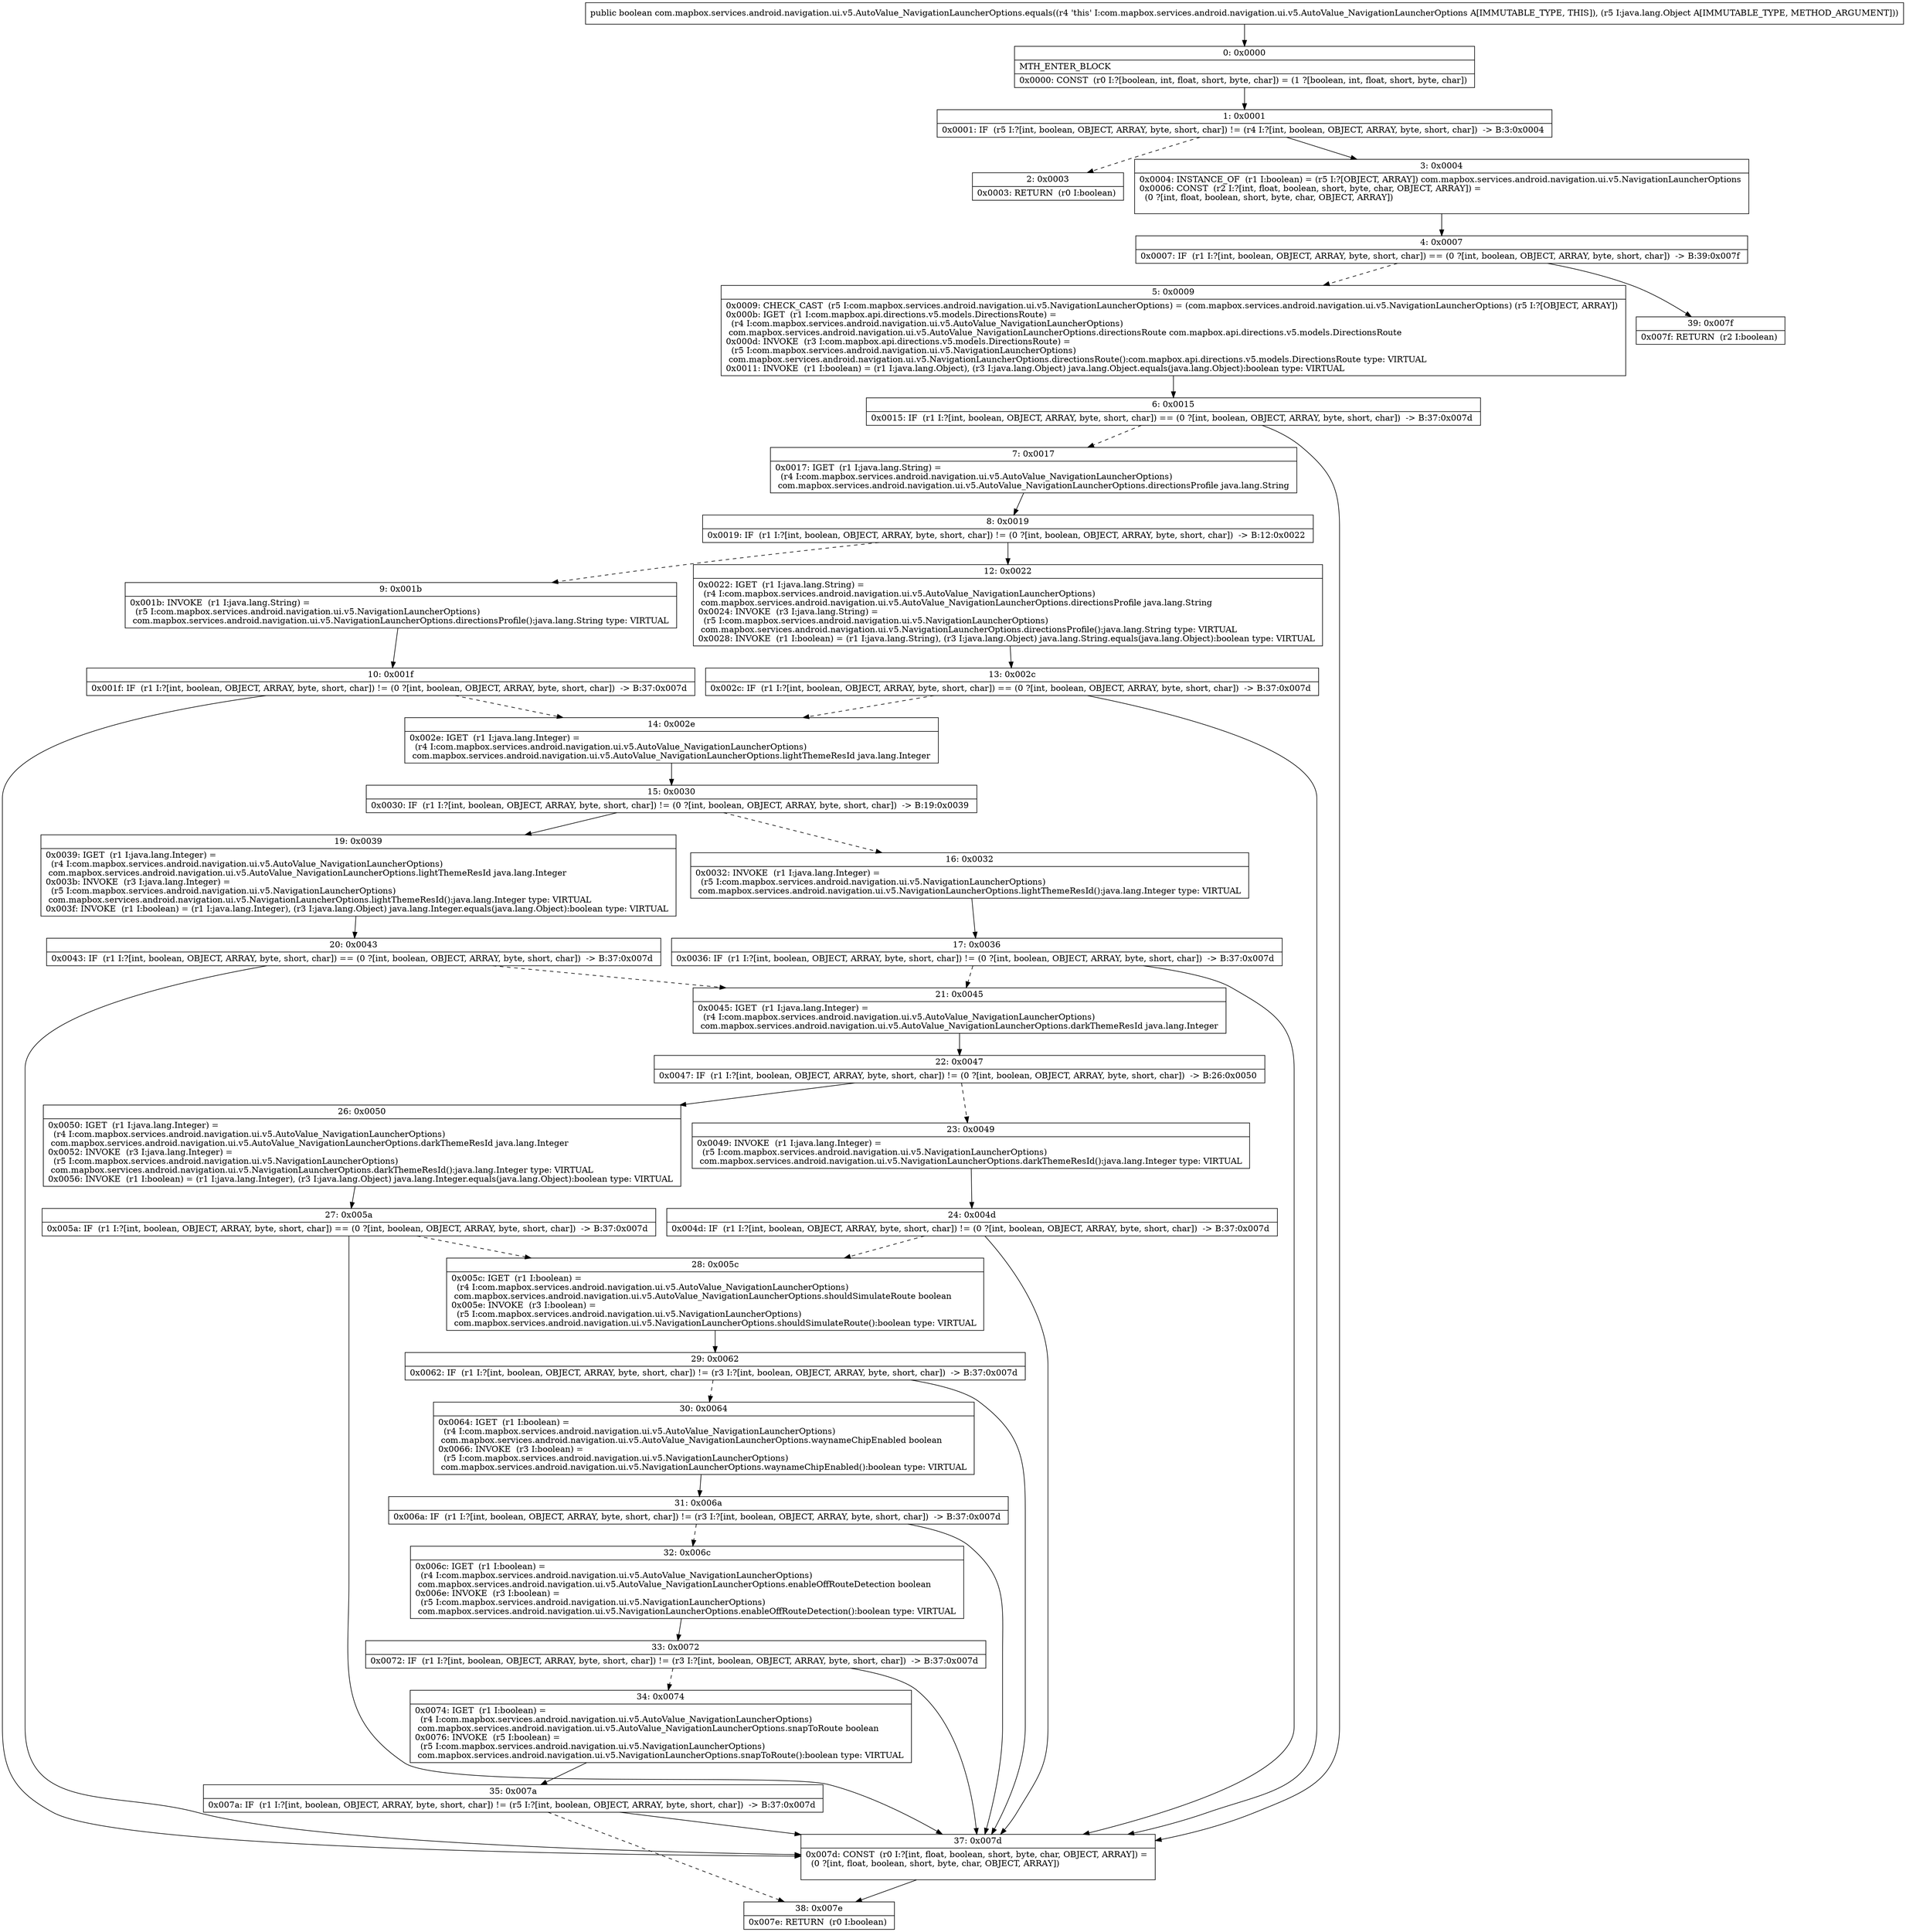 digraph "CFG forcom.mapbox.services.android.navigation.ui.v5.AutoValue_NavigationLauncherOptions.equals(Ljava\/lang\/Object;)Z" {
Node_0 [shape=record,label="{0\:\ 0x0000|MTH_ENTER_BLOCK\l|0x0000: CONST  (r0 I:?[boolean, int, float, short, byte, char]) = (1 ?[boolean, int, float, short, byte, char]) \l}"];
Node_1 [shape=record,label="{1\:\ 0x0001|0x0001: IF  (r5 I:?[int, boolean, OBJECT, ARRAY, byte, short, char]) != (r4 I:?[int, boolean, OBJECT, ARRAY, byte, short, char])  \-\> B:3:0x0004 \l}"];
Node_2 [shape=record,label="{2\:\ 0x0003|0x0003: RETURN  (r0 I:boolean) \l}"];
Node_3 [shape=record,label="{3\:\ 0x0004|0x0004: INSTANCE_OF  (r1 I:boolean) = (r5 I:?[OBJECT, ARRAY]) com.mapbox.services.android.navigation.ui.v5.NavigationLauncherOptions \l0x0006: CONST  (r2 I:?[int, float, boolean, short, byte, char, OBJECT, ARRAY]) = \l  (0 ?[int, float, boolean, short, byte, char, OBJECT, ARRAY])\l \l}"];
Node_4 [shape=record,label="{4\:\ 0x0007|0x0007: IF  (r1 I:?[int, boolean, OBJECT, ARRAY, byte, short, char]) == (0 ?[int, boolean, OBJECT, ARRAY, byte, short, char])  \-\> B:39:0x007f \l}"];
Node_5 [shape=record,label="{5\:\ 0x0009|0x0009: CHECK_CAST  (r5 I:com.mapbox.services.android.navigation.ui.v5.NavigationLauncherOptions) = (com.mapbox.services.android.navigation.ui.v5.NavigationLauncherOptions) (r5 I:?[OBJECT, ARRAY]) \l0x000b: IGET  (r1 I:com.mapbox.api.directions.v5.models.DirectionsRoute) = \l  (r4 I:com.mapbox.services.android.navigation.ui.v5.AutoValue_NavigationLauncherOptions)\l com.mapbox.services.android.navigation.ui.v5.AutoValue_NavigationLauncherOptions.directionsRoute com.mapbox.api.directions.v5.models.DirectionsRoute \l0x000d: INVOKE  (r3 I:com.mapbox.api.directions.v5.models.DirectionsRoute) = \l  (r5 I:com.mapbox.services.android.navigation.ui.v5.NavigationLauncherOptions)\l com.mapbox.services.android.navigation.ui.v5.NavigationLauncherOptions.directionsRoute():com.mapbox.api.directions.v5.models.DirectionsRoute type: VIRTUAL \l0x0011: INVOKE  (r1 I:boolean) = (r1 I:java.lang.Object), (r3 I:java.lang.Object) java.lang.Object.equals(java.lang.Object):boolean type: VIRTUAL \l}"];
Node_6 [shape=record,label="{6\:\ 0x0015|0x0015: IF  (r1 I:?[int, boolean, OBJECT, ARRAY, byte, short, char]) == (0 ?[int, boolean, OBJECT, ARRAY, byte, short, char])  \-\> B:37:0x007d \l}"];
Node_7 [shape=record,label="{7\:\ 0x0017|0x0017: IGET  (r1 I:java.lang.String) = \l  (r4 I:com.mapbox.services.android.navigation.ui.v5.AutoValue_NavigationLauncherOptions)\l com.mapbox.services.android.navigation.ui.v5.AutoValue_NavigationLauncherOptions.directionsProfile java.lang.String \l}"];
Node_8 [shape=record,label="{8\:\ 0x0019|0x0019: IF  (r1 I:?[int, boolean, OBJECT, ARRAY, byte, short, char]) != (0 ?[int, boolean, OBJECT, ARRAY, byte, short, char])  \-\> B:12:0x0022 \l}"];
Node_9 [shape=record,label="{9\:\ 0x001b|0x001b: INVOKE  (r1 I:java.lang.String) = \l  (r5 I:com.mapbox.services.android.navigation.ui.v5.NavigationLauncherOptions)\l com.mapbox.services.android.navigation.ui.v5.NavigationLauncherOptions.directionsProfile():java.lang.String type: VIRTUAL \l}"];
Node_10 [shape=record,label="{10\:\ 0x001f|0x001f: IF  (r1 I:?[int, boolean, OBJECT, ARRAY, byte, short, char]) != (0 ?[int, boolean, OBJECT, ARRAY, byte, short, char])  \-\> B:37:0x007d \l}"];
Node_12 [shape=record,label="{12\:\ 0x0022|0x0022: IGET  (r1 I:java.lang.String) = \l  (r4 I:com.mapbox.services.android.navigation.ui.v5.AutoValue_NavigationLauncherOptions)\l com.mapbox.services.android.navigation.ui.v5.AutoValue_NavigationLauncherOptions.directionsProfile java.lang.String \l0x0024: INVOKE  (r3 I:java.lang.String) = \l  (r5 I:com.mapbox.services.android.navigation.ui.v5.NavigationLauncherOptions)\l com.mapbox.services.android.navigation.ui.v5.NavigationLauncherOptions.directionsProfile():java.lang.String type: VIRTUAL \l0x0028: INVOKE  (r1 I:boolean) = (r1 I:java.lang.String), (r3 I:java.lang.Object) java.lang.String.equals(java.lang.Object):boolean type: VIRTUAL \l}"];
Node_13 [shape=record,label="{13\:\ 0x002c|0x002c: IF  (r1 I:?[int, boolean, OBJECT, ARRAY, byte, short, char]) == (0 ?[int, boolean, OBJECT, ARRAY, byte, short, char])  \-\> B:37:0x007d \l}"];
Node_14 [shape=record,label="{14\:\ 0x002e|0x002e: IGET  (r1 I:java.lang.Integer) = \l  (r4 I:com.mapbox.services.android.navigation.ui.v5.AutoValue_NavigationLauncherOptions)\l com.mapbox.services.android.navigation.ui.v5.AutoValue_NavigationLauncherOptions.lightThemeResId java.lang.Integer \l}"];
Node_15 [shape=record,label="{15\:\ 0x0030|0x0030: IF  (r1 I:?[int, boolean, OBJECT, ARRAY, byte, short, char]) != (0 ?[int, boolean, OBJECT, ARRAY, byte, short, char])  \-\> B:19:0x0039 \l}"];
Node_16 [shape=record,label="{16\:\ 0x0032|0x0032: INVOKE  (r1 I:java.lang.Integer) = \l  (r5 I:com.mapbox.services.android.navigation.ui.v5.NavigationLauncherOptions)\l com.mapbox.services.android.navigation.ui.v5.NavigationLauncherOptions.lightThemeResId():java.lang.Integer type: VIRTUAL \l}"];
Node_17 [shape=record,label="{17\:\ 0x0036|0x0036: IF  (r1 I:?[int, boolean, OBJECT, ARRAY, byte, short, char]) != (0 ?[int, boolean, OBJECT, ARRAY, byte, short, char])  \-\> B:37:0x007d \l}"];
Node_19 [shape=record,label="{19\:\ 0x0039|0x0039: IGET  (r1 I:java.lang.Integer) = \l  (r4 I:com.mapbox.services.android.navigation.ui.v5.AutoValue_NavigationLauncherOptions)\l com.mapbox.services.android.navigation.ui.v5.AutoValue_NavigationLauncherOptions.lightThemeResId java.lang.Integer \l0x003b: INVOKE  (r3 I:java.lang.Integer) = \l  (r5 I:com.mapbox.services.android.navigation.ui.v5.NavigationLauncherOptions)\l com.mapbox.services.android.navigation.ui.v5.NavigationLauncherOptions.lightThemeResId():java.lang.Integer type: VIRTUAL \l0x003f: INVOKE  (r1 I:boolean) = (r1 I:java.lang.Integer), (r3 I:java.lang.Object) java.lang.Integer.equals(java.lang.Object):boolean type: VIRTUAL \l}"];
Node_20 [shape=record,label="{20\:\ 0x0043|0x0043: IF  (r1 I:?[int, boolean, OBJECT, ARRAY, byte, short, char]) == (0 ?[int, boolean, OBJECT, ARRAY, byte, short, char])  \-\> B:37:0x007d \l}"];
Node_21 [shape=record,label="{21\:\ 0x0045|0x0045: IGET  (r1 I:java.lang.Integer) = \l  (r4 I:com.mapbox.services.android.navigation.ui.v5.AutoValue_NavigationLauncherOptions)\l com.mapbox.services.android.navigation.ui.v5.AutoValue_NavigationLauncherOptions.darkThemeResId java.lang.Integer \l}"];
Node_22 [shape=record,label="{22\:\ 0x0047|0x0047: IF  (r1 I:?[int, boolean, OBJECT, ARRAY, byte, short, char]) != (0 ?[int, boolean, OBJECT, ARRAY, byte, short, char])  \-\> B:26:0x0050 \l}"];
Node_23 [shape=record,label="{23\:\ 0x0049|0x0049: INVOKE  (r1 I:java.lang.Integer) = \l  (r5 I:com.mapbox.services.android.navigation.ui.v5.NavigationLauncherOptions)\l com.mapbox.services.android.navigation.ui.v5.NavigationLauncherOptions.darkThemeResId():java.lang.Integer type: VIRTUAL \l}"];
Node_24 [shape=record,label="{24\:\ 0x004d|0x004d: IF  (r1 I:?[int, boolean, OBJECT, ARRAY, byte, short, char]) != (0 ?[int, boolean, OBJECT, ARRAY, byte, short, char])  \-\> B:37:0x007d \l}"];
Node_26 [shape=record,label="{26\:\ 0x0050|0x0050: IGET  (r1 I:java.lang.Integer) = \l  (r4 I:com.mapbox.services.android.navigation.ui.v5.AutoValue_NavigationLauncherOptions)\l com.mapbox.services.android.navigation.ui.v5.AutoValue_NavigationLauncherOptions.darkThemeResId java.lang.Integer \l0x0052: INVOKE  (r3 I:java.lang.Integer) = \l  (r5 I:com.mapbox.services.android.navigation.ui.v5.NavigationLauncherOptions)\l com.mapbox.services.android.navigation.ui.v5.NavigationLauncherOptions.darkThemeResId():java.lang.Integer type: VIRTUAL \l0x0056: INVOKE  (r1 I:boolean) = (r1 I:java.lang.Integer), (r3 I:java.lang.Object) java.lang.Integer.equals(java.lang.Object):boolean type: VIRTUAL \l}"];
Node_27 [shape=record,label="{27\:\ 0x005a|0x005a: IF  (r1 I:?[int, boolean, OBJECT, ARRAY, byte, short, char]) == (0 ?[int, boolean, OBJECT, ARRAY, byte, short, char])  \-\> B:37:0x007d \l}"];
Node_28 [shape=record,label="{28\:\ 0x005c|0x005c: IGET  (r1 I:boolean) = \l  (r4 I:com.mapbox.services.android.navigation.ui.v5.AutoValue_NavigationLauncherOptions)\l com.mapbox.services.android.navigation.ui.v5.AutoValue_NavigationLauncherOptions.shouldSimulateRoute boolean \l0x005e: INVOKE  (r3 I:boolean) = \l  (r5 I:com.mapbox.services.android.navigation.ui.v5.NavigationLauncherOptions)\l com.mapbox.services.android.navigation.ui.v5.NavigationLauncherOptions.shouldSimulateRoute():boolean type: VIRTUAL \l}"];
Node_29 [shape=record,label="{29\:\ 0x0062|0x0062: IF  (r1 I:?[int, boolean, OBJECT, ARRAY, byte, short, char]) != (r3 I:?[int, boolean, OBJECT, ARRAY, byte, short, char])  \-\> B:37:0x007d \l}"];
Node_30 [shape=record,label="{30\:\ 0x0064|0x0064: IGET  (r1 I:boolean) = \l  (r4 I:com.mapbox.services.android.navigation.ui.v5.AutoValue_NavigationLauncherOptions)\l com.mapbox.services.android.navigation.ui.v5.AutoValue_NavigationLauncherOptions.waynameChipEnabled boolean \l0x0066: INVOKE  (r3 I:boolean) = \l  (r5 I:com.mapbox.services.android.navigation.ui.v5.NavigationLauncherOptions)\l com.mapbox.services.android.navigation.ui.v5.NavigationLauncherOptions.waynameChipEnabled():boolean type: VIRTUAL \l}"];
Node_31 [shape=record,label="{31\:\ 0x006a|0x006a: IF  (r1 I:?[int, boolean, OBJECT, ARRAY, byte, short, char]) != (r3 I:?[int, boolean, OBJECT, ARRAY, byte, short, char])  \-\> B:37:0x007d \l}"];
Node_32 [shape=record,label="{32\:\ 0x006c|0x006c: IGET  (r1 I:boolean) = \l  (r4 I:com.mapbox.services.android.navigation.ui.v5.AutoValue_NavigationLauncherOptions)\l com.mapbox.services.android.navigation.ui.v5.AutoValue_NavigationLauncherOptions.enableOffRouteDetection boolean \l0x006e: INVOKE  (r3 I:boolean) = \l  (r5 I:com.mapbox.services.android.navigation.ui.v5.NavigationLauncherOptions)\l com.mapbox.services.android.navigation.ui.v5.NavigationLauncherOptions.enableOffRouteDetection():boolean type: VIRTUAL \l}"];
Node_33 [shape=record,label="{33\:\ 0x0072|0x0072: IF  (r1 I:?[int, boolean, OBJECT, ARRAY, byte, short, char]) != (r3 I:?[int, boolean, OBJECT, ARRAY, byte, short, char])  \-\> B:37:0x007d \l}"];
Node_34 [shape=record,label="{34\:\ 0x0074|0x0074: IGET  (r1 I:boolean) = \l  (r4 I:com.mapbox.services.android.navigation.ui.v5.AutoValue_NavigationLauncherOptions)\l com.mapbox.services.android.navigation.ui.v5.AutoValue_NavigationLauncherOptions.snapToRoute boolean \l0x0076: INVOKE  (r5 I:boolean) = \l  (r5 I:com.mapbox.services.android.navigation.ui.v5.NavigationLauncherOptions)\l com.mapbox.services.android.navigation.ui.v5.NavigationLauncherOptions.snapToRoute():boolean type: VIRTUAL \l}"];
Node_35 [shape=record,label="{35\:\ 0x007a|0x007a: IF  (r1 I:?[int, boolean, OBJECT, ARRAY, byte, short, char]) != (r5 I:?[int, boolean, OBJECT, ARRAY, byte, short, char])  \-\> B:37:0x007d \l}"];
Node_37 [shape=record,label="{37\:\ 0x007d|0x007d: CONST  (r0 I:?[int, float, boolean, short, byte, char, OBJECT, ARRAY]) = \l  (0 ?[int, float, boolean, short, byte, char, OBJECT, ARRAY])\l \l}"];
Node_38 [shape=record,label="{38\:\ 0x007e|0x007e: RETURN  (r0 I:boolean) \l}"];
Node_39 [shape=record,label="{39\:\ 0x007f|0x007f: RETURN  (r2 I:boolean) \l}"];
MethodNode[shape=record,label="{public boolean com.mapbox.services.android.navigation.ui.v5.AutoValue_NavigationLauncherOptions.equals((r4 'this' I:com.mapbox.services.android.navigation.ui.v5.AutoValue_NavigationLauncherOptions A[IMMUTABLE_TYPE, THIS]), (r5 I:java.lang.Object A[IMMUTABLE_TYPE, METHOD_ARGUMENT])) }"];
MethodNode -> Node_0;
Node_0 -> Node_1;
Node_1 -> Node_2[style=dashed];
Node_1 -> Node_3;
Node_3 -> Node_4;
Node_4 -> Node_5[style=dashed];
Node_4 -> Node_39;
Node_5 -> Node_6;
Node_6 -> Node_7[style=dashed];
Node_6 -> Node_37;
Node_7 -> Node_8;
Node_8 -> Node_9[style=dashed];
Node_8 -> Node_12;
Node_9 -> Node_10;
Node_10 -> Node_37;
Node_10 -> Node_14[style=dashed];
Node_12 -> Node_13;
Node_13 -> Node_14[style=dashed];
Node_13 -> Node_37;
Node_14 -> Node_15;
Node_15 -> Node_16[style=dashed];
Node_15 -> Node_19;
Node_16 -> Node_17;
Node_17 -> Node_37;
Node_17 -> Node_21[style=dashed];
Node_19 -> Node_20;
Node_20 -> Node_21[style=dashed];
Node_20 -> Node_37;
Node_21 -> Node_22;
Node_22 -> Node_23[style=dashed];
Node_22 -> Node_26;
Node_23 -> Node_24;
Node_24 -> Node_37;
Node_24 -> Node_28[style=dashed];
Node_26 -> Node_27;
Node_27 -> Node_28[style=dashed];
Node_27 -> Node_37;
Node_28 -> Node_29;
Node_29 -> Node_30[style=dashed];
Node_29 -> Node_37;
Node_30 -> Node_31;
Node_31 -> Node_32[style=dashed];
Node_31 -> Node_37;
Node_32 -> Node_33;
Node_33 -> Node_34[style=dashed];
Node_33 -> Node_37;
Node_34 -> Node_35;
Node_35 -> Node_37;
Node_35 -> Node_38[style=dashed];
Node_37 -> Node_38;
}

